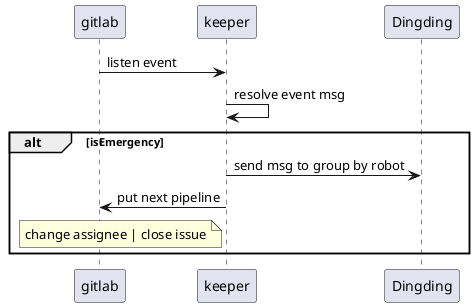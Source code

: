 @startuml
gitlab -> keeper: listen event
keeper -> keeper: resolve event msg
alt isEmergency
    keeper -> Dingding: send msg to group by robot
    keeper -> gitlab: put next pipeline

note left of keeper: change assignee | close issue
end
@enduml